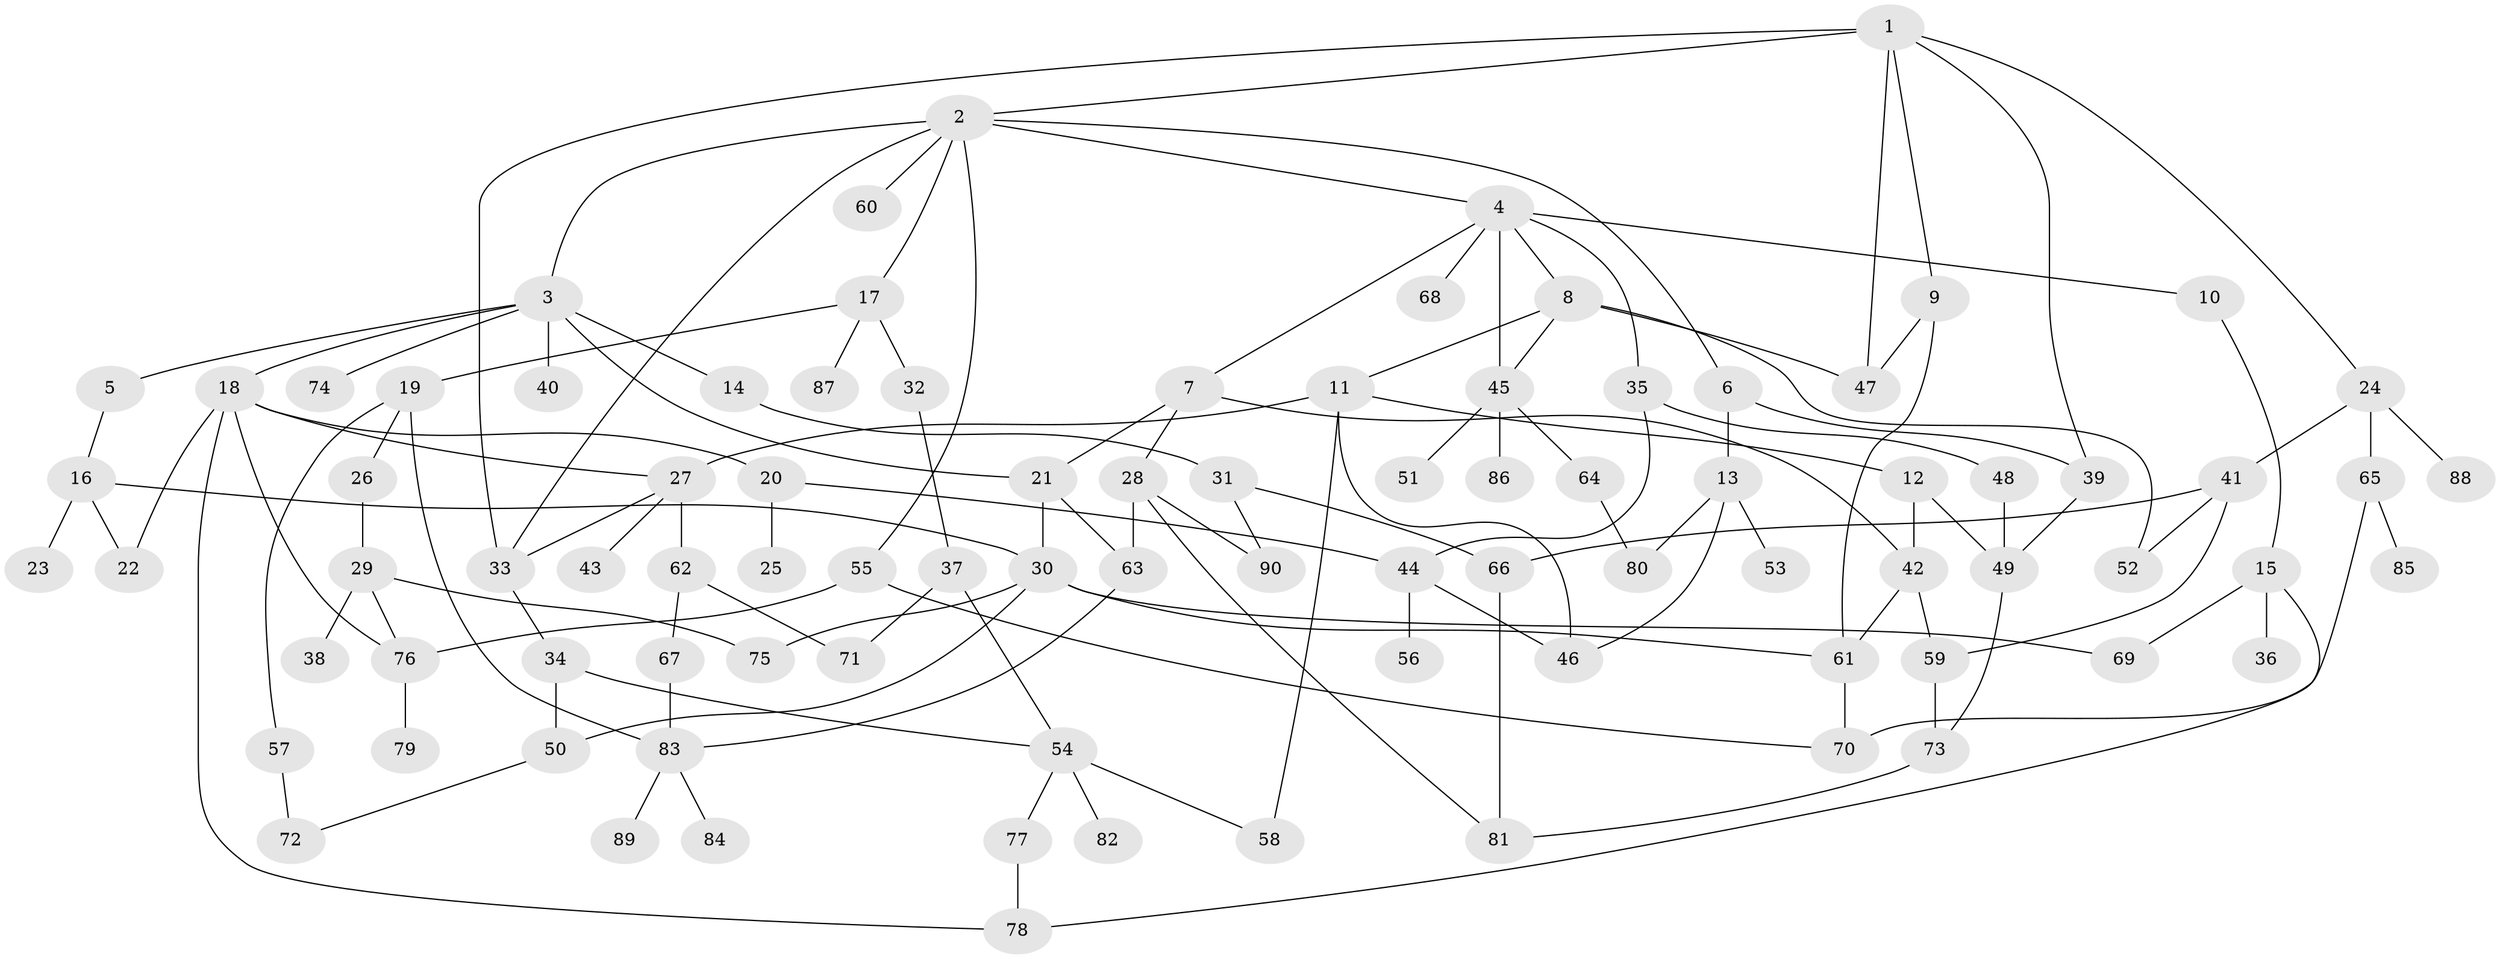 // Generated by graph-tools (version 1.1) at 2025/41/03/09/25 04:41:16]
// undirected, 90 vertices, 131 edges
graph export_dot {
graph [start="1"]
  node [color=gray90,style=filled];
  1;
  2;
  3;
  4;
  5;
  6;
  7;
  8;
  9;
  10;
  11;
  12;
  13;
  14;
  15;
  16;
  17;
  18;
  19;
  20;
  21;
  22;
  23;
  24;
  25;
  26;
  27;
  28;
  29;
  30;
  31;
  32;
  33;
  34;
  35;
  36;
  37;
  38;
  39;
  40;
  41;
  42;
  43;
  44;
  45;
  46;
  47;
  48;
  49;
  50;
  51;
  52;
  53;
  54;
  55;
  56;
  57;
  58;
  59;
  60;
  61;
  62;
  63;
  64;
  65;
  66;
  67;
  68;
  69;
  70;
  71;
  72;
  73;
  74;
  75;
  76;
  77;
  78;
  79;
  80;
  81;
  82;
  83;
  84;
  85;
  86;
  87;
  88;
  89;
  90;
  1 -- 2;
  1 -- 9;
  1 -- 24;
  1 -- 33;
  1 -- 39;
  1 -- 47;
  2 -- 3;
  2 -- 4;
  2 -- 6;
  2 -- 17;
  2 -- 55;
  2 -- 60;
  2 -- 33;
  3 -- 5;
  3 -- 14;
  3 -- 18;
  3 -- 21;
  3 -- 40;
  3 -- 74;
  4 -- 7;
  4 -- 8;
  4 -- 10;
  4 -- 35;
  4 -- 68;
  4 -- 45;
  5 -- 16;
  6 -- 13;
  6 -- 39;
  7 -- 28;
  7 -- 42;
  7 -- 21;
  8 -- 11;
  8 -- 45;
  8 -- 47;
  8 -- 52;
  9 -- 61;
  9 -- 47;
  10 -- 15;
  11 -- 12;
  11 -- 27;
  11 -- 46;
  11 -- 58;
  12 -- 42;
  12 -- 49;
  13 -- 53;
  13 -- 80;
  13 -- 46;
  14 -- 31;
  15 -- 36;
  15 -- 69;
  15 -- 78;
  16 -- 23;
  16 -- 22;
  16 -- 30;
  17 -- 19;
  17 -- 32;
  17 -- 87;
  18 -- 20;
  18 -- 22;
  18 -- 76;
  18 -- 78;
  18 -- 27;
  19 -- 26;
  19 -- 57;
  19 -- 83;
  20 -- 25;
  20 -- 44;
  21 -- 30;
  21 -- 63;
  24 -- 41;
  24 -- 65;
  24 -- 88;
  26 -- 29;
  27 -- 43;
  27 -- 62;
  27 -- 33;
  28 -- 63;
  28 -- 81;
  28 -- 90;
  29 -- 38;
  29 -- 75;
  29 -- 76;
  30 -- 50;
  30 -- 61;
  30 -- 75;
  30 -- 69;
  31 -- 90;
  31 -- 66;
  32 -- 37;
  33 -- 34;
  34 -- 54;
  34 -- 50;
  35 -- 48;
  35 -- 44;
  37 -- 71;
  37 -- 54;
  39 -- 49;
  41 -- 52;
  41 -- 66;
  41 -- 59;
  42 -- 59;
  42 -- 61;
  44 -- 56;
  44 -- 46;
  45 -- 51;
  45 -- 64;
  45 -- 86;
  48 -- 49;
  49 -- 73;
  50 -- 72;
  54 -- 77;
  54 -- 82;
  54 -- 58;
  55 -- 70;
  55 -- 76;
  57 -- 72;
  59 -- 73;
  61 -- 70;
  62 -- 67;
  62 -- 71;
  63 -- 83;
  64 -- 80;
  65 -- 70;
  65 -- 85;
  66 -- 81;
  67 -- 83;
  73 -- 81;
  76 -- 79;
  77 -- 78;
  83 -- 84;
  83 -- 89;
}
